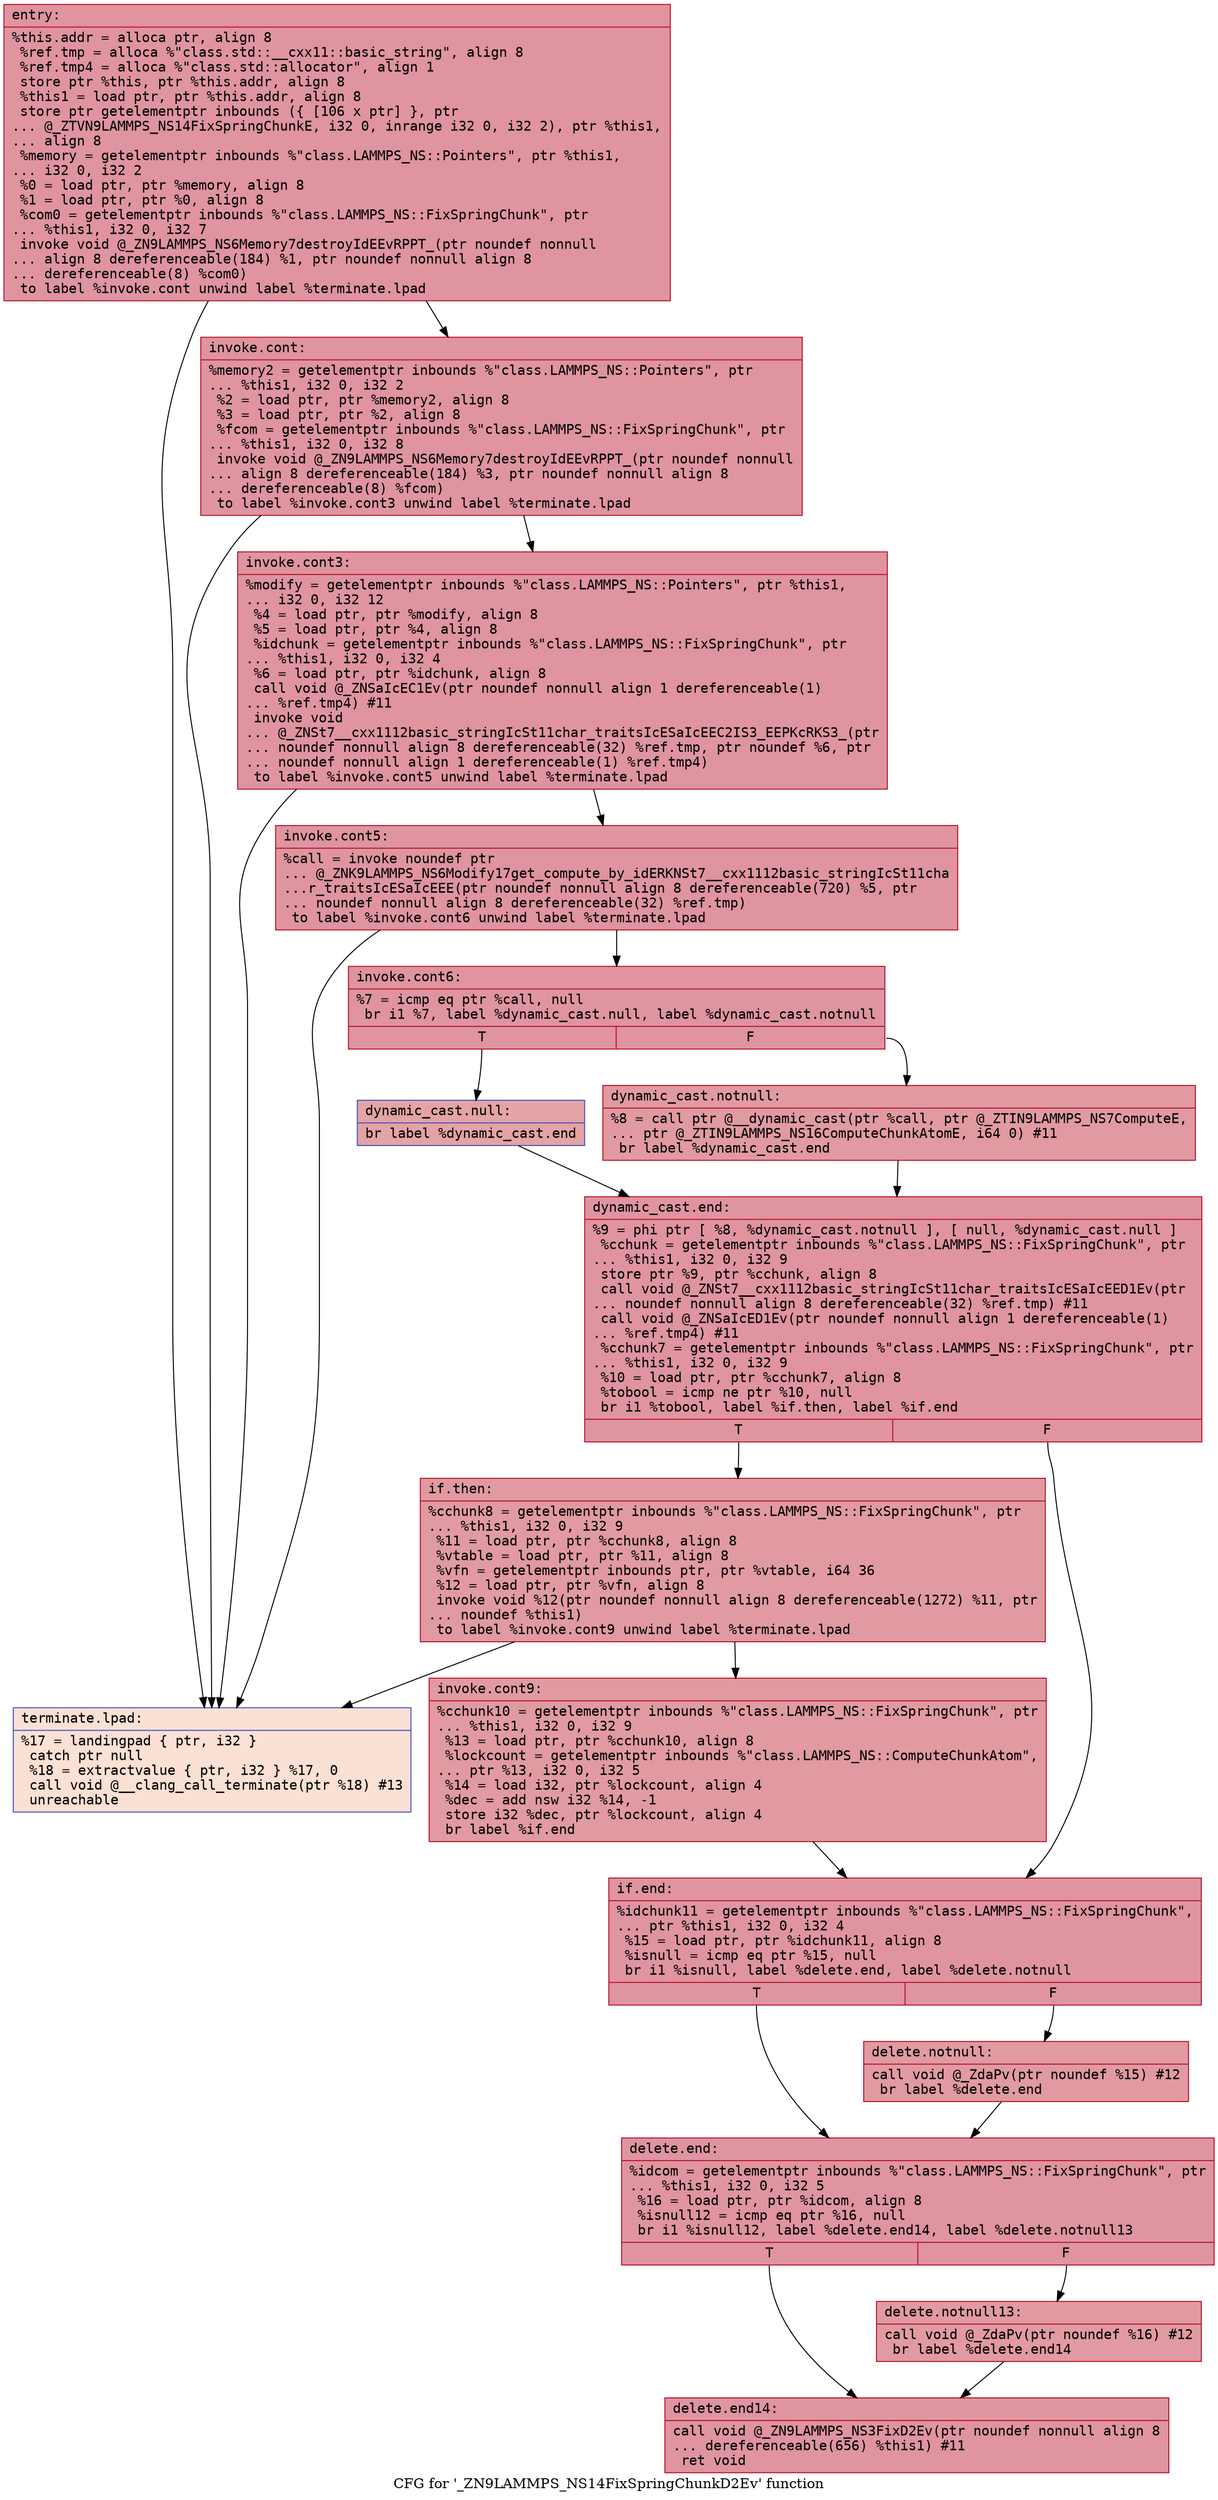 digraph "CFG for '_ZN9LAMMPS_NS14FixSpringChunkD2Ev' function" {
	label="CFG for '_ZN9LAMMPS_NS14FixSpringChunkD2Ev' function";

	Node0x55577bc66aa0 [shape=record,color="#b70d28ff", style=filled, fillcolor="#b70d2870" fontname="Courier",label="{entry:\l|  %this.addr = alloca ptr, align 8\l  %ref.tmp = alloca %\"class.std::__cxx11::basic_string\", align 8\l  %ref.tmp4 = alloca %\"class.std::allocator\", align 1\l  store ptr %this, ptr %this.addr, align 8\l  %this1 = load ptr, ptr %this.addr, align 8\l  store ptr getelementptr inbounds (\{ [106 x ptr] \}, ptr\l... @_ZTVN9LAMMPS_NS14FixSpringChunkE, i32 0, inrange i32 0, i32 2), ptr %this1,\l... align 8\l  %memory = getelementptr inbounds %\"class.LAMMPS_NS::Pointers\", ptr %this1,\l... i32 0, i32 2\l  %0 = load ptr, ptr %memory, align 8\l  %1 = load ptr, ptr %0, align 8\l  %com0 = getelementptr inbounds %\"class.LAMMPS_NS::FixSpringChunk\", ptr\l... %this1, i32 0, i32 7\l  invoke void @_ZN9LAMMPS_NS6Memory7destroyIdEEvRPPT_(ptr noundef nonnull\l... align 8 dereferenceable(184) %1, ptr noundef nonnull align 8\l... dereferenceable(8) %com0)\l          to label %invoke.cont unwind label %terminate.lpad\l}"];
	Node0x55577bc66aa0 -> Node0x55577bc66e70[tooltip="entry -> invoke.cont\nProbability 100.00%" ];
	Node0x55577bc66aa0 -> Node0x55577bc66ec0[tooltip="entry -> terminate.lpad\nProbability 0.00%" ];
	Node0x55577bc66e70 [shape=record,color="#b70d28ff", style=filled, fillcolor="#b70d2870" fontname="Courier",label="{invoke.cont:\l|  %memory2 = getelementptr inbounds %\"class.LAMMPS_NS::Pointers\", ptr\l... %this1, i32 0, i32 2\l  %2 = load ptr, ptr %memory2, align 8\l  %3 = load ptr, ptr %2, align 8\l  %fcom = getelementptr inbounds %\"class.LAMMPS_NS::FixSpringChunk\", ptr\l... %this1, i32 0, i32 8\l  invoke void @_ZN9LAMMPS_NS6Memory7destroyIdEEvRPPT_(ptr noundef nonnull\l... align 8 dereferenceable(184) %3, ptr noundef nonnull align 8\l... dereferenceable(8) %fcom)\l          to label %invoke.cont3 unwind label %terminate.lpad\l}"];
	Node0x55577bc66e70 -> Node0x55577bc67380[tooltip="invoke.cont -> invoke.cont3\nProbability 100.00%" ];
	Node0x55577bc66e70 -> Node0x55577bc66ec0[tooltip="invoke.cont -> terminate.lpad\nProbability 0.00%" ];
	Node0x55577bc67380 [shape=record,color="#b70d28ff", style=filled, fillcolor="#b70d2870" fontname="Courier",label="{invoke.cont3:\l|  %modify = getelementptr inbounds %\"class.LAMMPS_NS::Pointers\", ptr %this1,\l... i32 0, i32 12\l  %4 = load ptr, ptr %modify, align 8\l  %5 = load ptr, ptr %4, align 8\l  %idchunk = getelementptr inbounds %\"class.LAMMPS_NS::FixSpringChunk\", ptr\l... %this1, i32 0, i32 4\l  %6 = load ptr, ptr %idchunk, align 8\l  call void @_ZNSaIcEC1Ev(ptr noundef nonnull align 1 dereferenceable(1)\l... %ref.tmp4) #11\l  invoke void\l... @_ZNSt7__cxx1112basic_stringIcSt11char_traitsIcESaIcEEC2IS3_EEPKcRKS3_(ptr\l... noundef nonnull align 8 dereferenceable(32) %ref.tmp, ptr noundef %6, ptr\l... noundef nonnull align 1 dereferenceable(1) %ref.tmp4)\l          to label %invoke.cont5 unwind label %terminate.lpad\l}"];
	Node0x55577bc67380 -> Node0x55577bc67be0[tooltip="invoke.cont3 -> invoke.cont5\nProbability 100.00%" ];
	Node0x55577bc67380 -> Node0x55577bc66ec0[tooltip="invoke.cont3 -> terminate.lpad\nProbability 0.00%" ];
	Node0x55577bc67be0 [shape=record,color="#b70d28ff", style=filled, fillcolor="#b70d2870" fontname="Courier",label="{invoke.cont5:\l|  %call = invoke noundef ptr\l... @_ZNK9LAMMPS_NS6Modify17get_compute_by_idERKNSt7__cxx1112basic_stringIcSt11cha\l...r_traitsIcESaIcEEE(ptr noundef nonnull align 8 dereferenceable(720) %5, ptr\l... noundef nonnull align 8 dereferenceable(32) %ref.tmp)\l          to label %invoke.cont6 unwind label %terminate.lpad\l}"];
	Node0x55577bc67be0 -> Node0x55577bc67b90[tooltip="invoke.cont5 -> invoke.cont6\nProbability 100.00%" ];
	Node0x55577bc67be0 -> Node0x55577bc66ec0[tooltip="invoke.cont5 -> terminate.lpad\nProbability 0.00%" ];
	Node0x55577bc67b90 [shape=record,color="#b70d28ff", style=filled, fillcolor="#b70d2870" fontname="Courier",label="{invoke.cont6:\l|  %7 = icmp eq ptr %call, null\l  br i1 %7, label %dynamic_cast.null, label %dynamic_cast.notnull\l|{<s0>T|<s1>F}}"];
	Node0x55577bc67b90:s0 -> Node0x55577bc68160[tooltip="invoke.cont6 -> dynamic_cast.null\nProbability 37.50%" ];
	Node0x55577bc67b90:s1 -> Node0x55577bc681e0[tooltip="invoke.cont6 -> dynamic_cast.notnull\nProbability 62.50%" ];
	Node0x55577bc681e0 [shape=record,color="#b70d28ff", style=filled, fillcolor="#bb1b2c70" fontname="Courier",label="{dynamic_cast.notnull:\l|  %8 = call ptr @__dynamic_cast(ptr %call, ptr @_ZTIN9LAMMPS_NS7ComputeE,\l... ptr @_ZTIN9LAMMPS_NS16ComputeChunkAtomE, i64 0) #11\l  br label %dynamic_cast.end\l}"];
	Node0x55577bc681e0 -> Node0x55577bc685a0[tooltip="dynamic_cast.notnull -> dynamic_cast.end\nProbability 100.00%" ];
	Node0x55577bc68160 [shape=record,color="#3d50c3ff", style=filled, fillcolor="#c32e3170" fontname="Courier",label="{dynamic_cast.null:\l|  br label %dynamic_cast.end\l}"];
	Node0x55577bc68160 -> Node0x55577bc685a0[tooltip="dynamic_cast.null -> dynamic_cast.end\nProbability 100.00%" ];
	Node0x55577bc685a0 [shape=record,color="#b70d28ff", style=filled, fillcolor="#b70d2870" fontname="Courier",label="{dynamic_cast.end:\l|  %9 = phi ptr [ %8, %dynamic_cast.notnull ], [ null, %dynamic_cast.null ]\l  %cchunk = getelementptr inbounds %\"class.LAMMPS_NS::FixSpringChunk\", ptr\l... %this1, i32 0, i32 9\l  store ptr %9, ptr %cchunk, align 8\l  call void @_ZNSt7__cxx1112basic_stringIcSt11char_traitsIcESaIcEED1Ev(ptr\l... noundef nonnull align 8 dereferenceable(32) %ref.tmp) #11\l  call void @_ZNSaIcED1Ev(ptr noundef nonnull align 1 dereferenceable(1)\l... %ref.tmp4) #11\l  %cchunk7 = getelementptr inbounds %\"class.LAMMPS_NS::FixSpringChunk\", ptr\l... %this1, i32 0, i32 9\l  %10 = load ptr, ptr %cchunk7, align 8\l  %tobool = icmp ne ptr %10, null\l  br i1 %tobool, label %if.then, label %if.end\l|{<s0>T|<s1>F}}"];
	Node0x55577bc685a0:s0 -> Node0x55577bc68c10[tooltip="dynamic_cast.end -> if.then\nProbability 62.50%" ];
	Node0x55577bc685a0:s1 -> Node0x55577bc67460[tooltip="dynamic_cast.end -> if.end\nProbability 37.50%" ];
	Node0x55577bc68c10 [shape=record,color="#b70d28ff", style=filled, fillcolor="#bb1b2c70" fontname="Courier",label="{if.then:\l|  %cchunk8 = getelementptr inbounds %\"class.LAMMPS_NS::FixSpringChunk\", ptr\l... %this1, i32 0, i32 9\l  %11 = load ptr, ptr %cchunk8, align 8\l  %vtable = load ptr, ptr %11, align 8\l  %vfn = getelementptr inbounds ptr, ptr %vtable, i64 36\l  %12 = load ptr, ptr %vfn, align 8\l  invoke void %12(ptr noundef nonnull align 8 dereferenceable(1272) %11, ptr\l... noundef %this1)\l          to label %invoke.cont9 unwind label %terminate.lpad\l}"];
	Node0x55577bc68c10 -> Node0x55577bc69330[tooltip="if.then -> invoke.cont9\nProbability 100.00%" ];
	Node0x55577bc68c10 -> Node0x55577bc66ec0[tooltip="if.then -> terminate.lpad\nProbability 0.00%" ];
	Node0x55577bc69330 [shape=record,color="#b70d28ff", style=filled, fillcolor="#bb1b2c70" fontname="Courier",label="{invoke.cont9:\l|  %cchunk10 = getelementptr inbounds %\"class.LAMMPS_NS::FixSpringChunk\", ptr\l... %this1, i32 0, i32 9\l  %13 = load ptr, ptr %cchunk10, align 8\l  %lockcount = getelementptr inbounds %\"class.LAMMPS_NS::ComputeChunkAtom\",\l... ptr %13, i32 0, i32 5\l  %14 = load i32, ptr %lockcount, align 4\l  %dec = add nsw i32 %14, -1\l  store i32 %dec, ptr %lockcount, align 4\l  br label %if.end\l}"];
	Node0x55577bc69330 -> Node0x55577bc67460[tooltip="invoke.cont9 -> if.end\nProbability 100.00%" ];
	Node0x55577bc67460 [shape=record,color="#b70d28ff", style=filled, fillcolor="#b70d2870" fontname="Courier",label="{if.end:\l|  %idchunk11 = getelementptr inbounds %\"class.LAMMPS_NS::FixSpringChunk\",\l... ptr %this1, i32 0, i32 4\l  %15 = load ptr, ptr %idchunk11, align 8\l  %isnull = icmp eq ptr %15, null\l  br i1 %isnull, label %delete.end, label %delete.notnull\l|{<s0>T|<s1>F}}"];
	Node0x55577bc67460:s0 -> Node0x55577bc69c20[tooltip="if.end -> delete.end\nProbability 37.50%" ];
	Node0x55577bc67460:s1 -> Node0x55577bc69ca0[tooltip="if.end -> delete.notnull\nProbability 62.50%" ];
	Node0x55577bc69ca0 [shape=record,color="#b70d28ff", style=filled, fillcolor="#bb1b2c70" fontname="Courier",label="{delete.notnull:\l|  call void @_ZdaPv(ptr noundef %15) #12\l  br label %delete.end\l}"];
	Node0x55577bc69ca0 -> Node0x55577bc69c20[tooltip="delete.notnull -> delete.end\nProbability 100.00%" ];
	Node0x55577bc69c20 [shape=record,color="#b70d28ff", style=filled, fillcolor="#b70d2870" fontname="Courier",label="{delete.end:\l|  %idcom = getelementptr inbounds %\"class.LAMMPS_NS::FixSpringChunk\", ptr\l... %this1, i32 0, i32 5\l  %16 = load ptr, ptr %idcom, align 8\l  %isnull12 = icmp eq ptr %16, null\l  br i1 %isnull12, label %delete.end14, label %delete.notnull13\l|{<s0>T|<s1>F}}"];
	Node0x55577bc69c20:s0 -> Node0x55577bc6a1f0[tooltip="delete.end -> delete.end14\nProbability 37.50%" ];
	Node0x55577bc69c20:s1 -> Node0x55577bc6a2a0[tooltip="delete.end -> delete.notnull13\nProbability 62.50%" ];
	Node0x55577bc6a2a0 [shape=record,color="#b70d28ff", style=filled, fillcolor="#bb1b2c70" fontname="Courier",label="{delete.notnull13:\l|  call void @_ZdaPv(ptr noundef %16) #12\l  br label %delete.end14\l}"];
	Node0x55577bc6a2a0 -> Node0x55577bc6a1f0[tooltip="delete.notnull13 -> delete.end14\nProbability 100.00%" ];
	Node0x55577bc6a1f0 [shape=record,color="#b70d28ff", style=filled, fillcolor="#b70d2870" fontname="Courier",label="{delete.end14:\l|  call void @_ZN9LAMMPS_NS3FixD2Ev(ptr noundef nonnull align 8\l... dereferenceable(656) %this1) #11\l  ret void\l}"];
	Node0x55577bc66ec0 [shape=record,color="#3d50c3ff", style=filled, fillcolor="#f7b99e70" fontname="Courier",label="{terminate.lpad:\l|  %17 = landingpad \{ ptr, i32 \}\l          catch ptr null\l  %18 = extractvalue \{ ptr, i32 \} %17, 0\l  call void @__clang_call_terminate(ptr %18) #13\l  unreachable\l}"];
}
